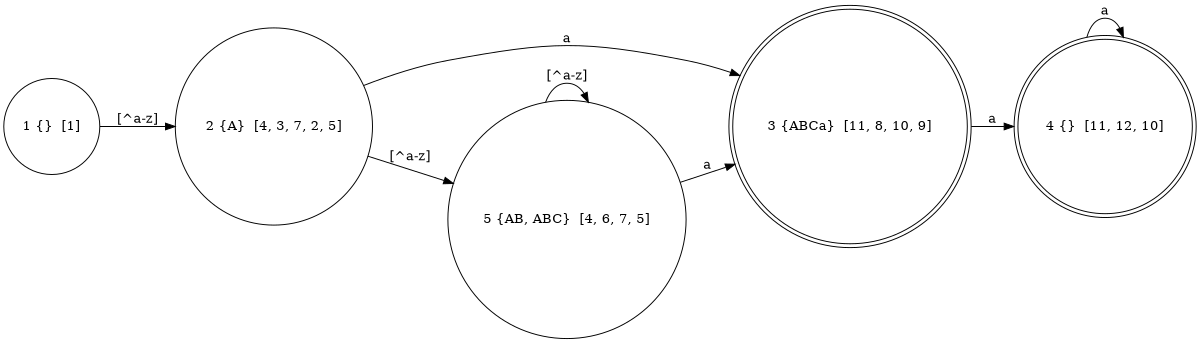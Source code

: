 digraph {
  rankdir=LR;
  size="8,5"
  node[shape=doublecircle,label=""]; 3 4;
  node[shape=circle,label=""];
  4[label="4 {}  [11, 12, 10]"];
  1[label="1 {}  [1]"];
  5[label="5 {AB, ABC}  [4, 6, 7, 5]"];
  2[label="2 {A}  [4, 3, 7, 2, 5]"];
  3[label="3 {ABCa}  [11, 8, 10, 9]"];
  4 -> 4[label="a"];
  1 -> 2[label="[^a-z]"];
  5 -> 3[label="a"];
  5 -> 5[label="[^a-z]"];
  2 -> 3[label="a"];
  2 -> 5[label="[^a-z]"];
  3 -> 4[label="a"];
}